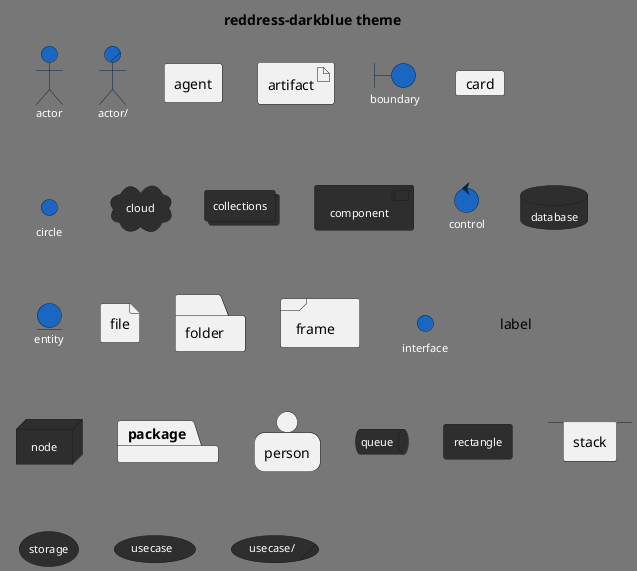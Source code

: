 ' Do not edit
' Theme Gallery
' autogenerated by script
'
@startuml
!theme reddress-darkblue
title reddress-darkblue theme
actor actor
actor/ "actor/"
agent agent
artifact artifact
boundary boundary
card card
circle circle
cloud cloud
collections collections
component component
control control
database database
entity entity
file file
folder folder
frame frame
'hexagon hexagon
interface interface
label label
node node
package package
person person
queue queue
rectangle rectangle
stack stack
storage storage
usecase usecase
usecase/ "usecase/"
@enduml
